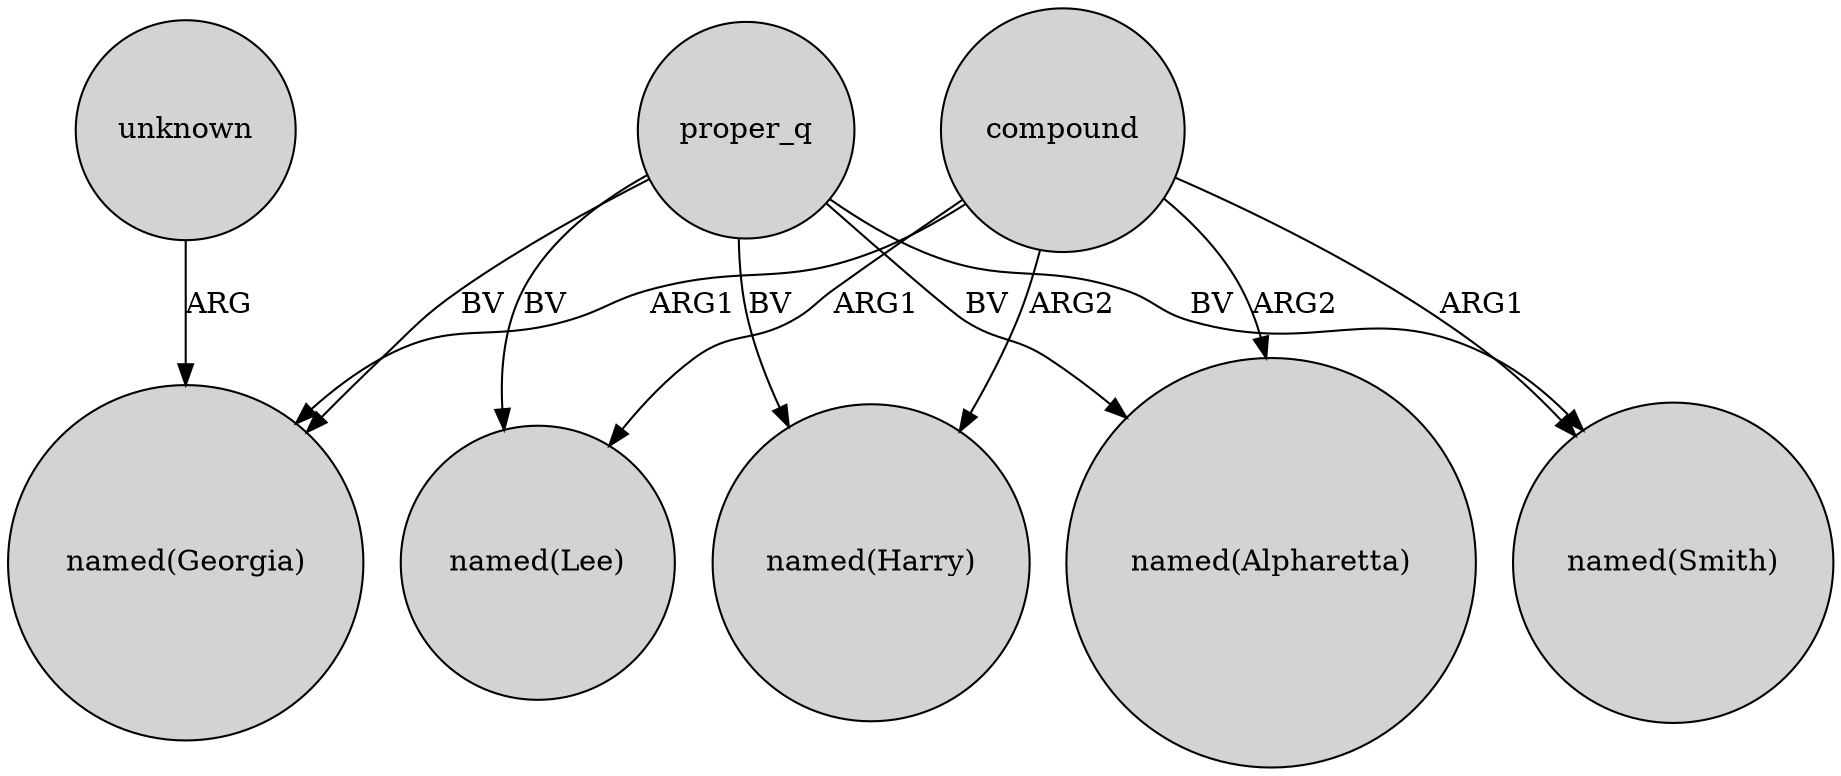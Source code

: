 digraph {
	node [shape=circle style=filled]
	proper_q -> "named(Georgia)" [label=BV]
	proper_q -> "named(Alpharetta)" [label=BV]
	compound -> "named(Harry)" [label=ARG2]
	compound -> "named(Alpharetta)" [label=ARG2]
	unknown -> "named(Georgia)" [label=ARG]
	proper_q -> "named(Lee)" [label=BV]
	proper_q -> "named(Smith)" [label=BV]
	compound -> "named(Smith)" [label=ARG1]
	compound -> "named(Georgia)" [label=ARG1]
	compound -> "named(Lee)" [label=ARG1]
	proper_q -> "named(Harry)" [label=BV]
}
